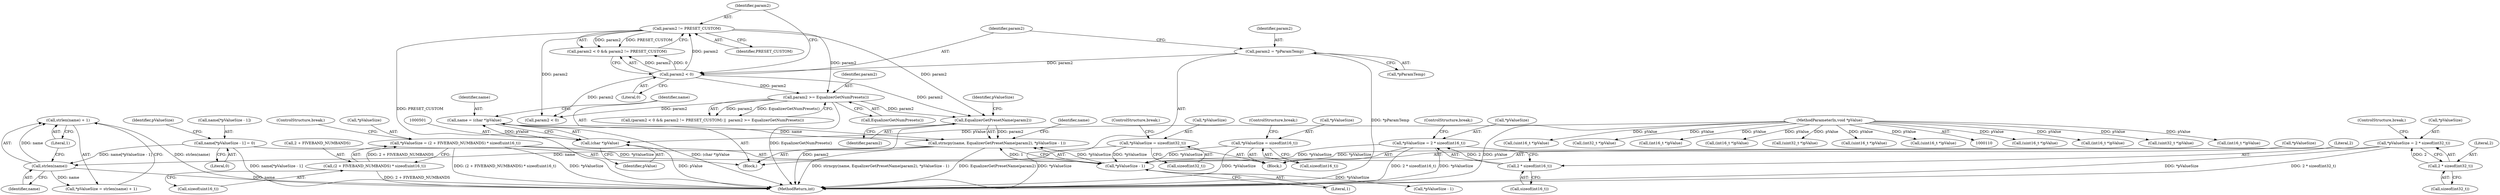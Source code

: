 digraph "0_Android_321ea5257e37c8edb26e66fe4ee78cca4cd915fe@API" {
"1000522" [label="(Call,strlen(name) + 1)"];
"1000523" [label="(Call,strlen(name))"];
"1000511" [label="(Call,name[*pValueSize - 1] = 0)"];
"1000503" [label="(Call,strncpy(name, EqualizerGetPresetName(param2), *pValueSize - 1))"];
"1000498" [label="(Call,name = (char *)pValue)"];
"1000500" [label="(Call,(char *)pValue)"];
"1000114" [label="(MethodParameterIn,void *pValue)"];
"1000505" [label="(Call,EqualizerGetPresetName(param2))"];
"1000475" [label="(Call,param2 != PRESET_CUSTOM)"];
"1000472" [label="(Call,param2 < 0)"];
"1000465" [label="(Call,param2 = *pParamTemp)"];
"1000478" [label="(Call,param2 >= EqualizerGetNumPresets())"];
"1000507" [label="(Call,*pValueSize - 1)"];
"1000258" [label="(Call,*pValueSize = (2 + FIVEBAND_NUMBANDS) * sizeof(uint16_t))"];
"1000261" [label="(Call,(2 + FIVEBAND_NUMBANDS) * sizeof(uint16_t))"];
"1000208" [label="(Call,*pValueSize = 2 * sizeof(int32_t))"];
"1000211" [label="(Call,2 * sizeof(int32_t))"];
"1000183" [label="(Call,*pValueSize = 2 * sizeof(int16_t))"];
"1000186" [label="(Call,2 * sizeof(int16_t))"];
"1000231" [label="(Call,*pValueSize = sizeof(int32_t))"];
"1000160" [label="(Call,*pValueSize = sizeof(int16_t))"];
"1000509" [label="(Identifier,pValueSize)"];
"1000487" [label="(Call,param2 < 0)"];
"1000480" [label="(Call,EqualizerGetNumPresets())"];
"1000472" [label="(Call,param2 < 0)"];
"1000523" [label="(Call,strlen(name))"];
"1000467" [label="(Call,*pParamTemp)"];
"1000161" [label="(Call,*pValueSize)"];
"1000522" [label="(Call,strlen(name) + 1)"];
"1000261" [label="(Call,(2 + FIVEBAND_NUMBANDS) * sizeof(uint16_t))"];
"1000259" [label="(Call,*pValueSize)"];
"1000209" [label="(Call,*pValueSize)"];
"1000499" [label="(Identifier,name)"];
"1000258" [label="(Call,*pValueSize = (2 + FIVEBAND_NUMBANDS) * sizeof(uint16_t))"];
"1000231" [label="(Call,*pValueSize = sizeof(int32_t))"];
"1000434" [label="(Call,(uint16_t *)pValue)"];
"1000234" [label="(Call,sizeof(int32_t))"];
"1000471" [label="(Call,param2 < 0 && param2 != PRESET_CUSTOM)"];
"1000507" [label="(Call,*pValueSize - 1)"];
"1000512" [label="(Call,name[*pValueSize - 1])"];
"1000213" [label="(Call,sizeof(int32_t))"];
"1000186" [label="(Call,2 * sizeof(int16_t))"];
"1000337" [label="(Call,(int16_t *)pValue)"];
"1000422" [label="(Call,(uint32_t *)pValue)"];
"1000211" [label="(Call,2 * sizeof(int32_t))"];
"1000532" [label="(Call,(int16_t *)pValue)"];
"1000500" [label="(Call,(char *)pValue)"];
"1000188" [label="(Call,sizeof(int16_t))"];
"1000466" [label="(Identifier,param2)"];
"1000505" [label="(Call,EqualizerGetPresetName(param2))"];
"1000281" [label="(Call,(uint16_t *)pValue)"];
"1000165" [label="(ControlStructure,break;)"];
"1000498" [label="(Call,name = (char *)pValue)"];
"1000232" [label="(Call,*pValueSize)"];
"1000470" [label="(Call,(param2 < 0 && param2 != PRESET_CUSTOM) ||  param2 >= EqualizerGetNumPresets())"];
"1000506" [label="(Identifier,param2)"];
"1000521" [label="(Identifier,pValueSize)"];
"1000378" [label="(Call,(int32_t *)pValue)"];
"1000465" [label="(Call,param2 = *pParamTemp)"];
"1000267" [label="(ControlStructure,break;)"];
"1000291" [label="(Call,(int16_t *)pValue)"];
"1000477" [label="(Identifier,PRESET_CUSTOM)"];
"1000183" [label="(Call,*pValueSize = 2 * sizeof(int16_t))"];
"1000475" [label="(Call,param2 != PRESET_CUSTOM)"];
"1000212" [label="(Literal,2)"];
"1000184" [label="(Call,*pValueSize)"];
"1000299" [label="(Call,(int16_t *)pValue)"];
"1000525" [label="(Literal,1)"];
"1000513" [label="(Identifier,name)"];
"1000479" [label="(Identifier,param2)"];
"1000519" [label="(Call,*pValueSize = strlen(name) + 1)"];
"1000418" [label="(Call,(uint32_t *)pValue)"];
"1000457" [label="(Call,(uint16_t *)pValue)"];
"1000236" [label="(ControlStructure,break;)"];
"1000446" [label="(Call,(uint16_t *)pValue)"];
"1000140" [label="(Block,)"];
"1000510" [label="(Literal,1)"];
"1000503" [label="(Call,strncpy(name, EqualizerGetPresetName(param2), *pValueSize - 1))"];
"1000478" [label="(Call,param2 >= EqualizerGetNumPresets())"];
"1000514" [label="(Call,*pValueSize - 1)"];
"1000262" [label="(Call,2 + FIVEBAND_NUMBANDS)"];
"1000277" [label="(Block,)"];
"1000215" [label="(ControlStructure,break;)"];
"1000187" [label="(Literal,2)"];
"1000163" [label="(Call,sizeof(int16_t))"];
"1000114" [label="(MethodParameterIn,void *pValue)"];
"1000208" [label="(Call,*pValueSize = 2 * sizeof(int32_t))"];
"1000586" [label="(MethodReturn,int)"];
"1000508" [label="(Call,*pValueSize)"];
"1000473" [label="(Identifier,param2)"];
"1000160" [label="(Call,*pValueSize = sizeof(int16_t))"];
"1000190" [label="(ControlStructure,break;)"];
"1000502" [label="(Identifier,pValue)"];
"1000265" [label="(Call,sizeof(uint16_t))"];
"1000511" [label="(Call,name[*pValueSize - 1] = 0)"];
"1000518" [label="(Literal,0)"];
"1000524" [label="(Identifier,name)"];
"1000476" [label="(Identifier,param2)"];
"1000474" [label="(Literal,0)"];
"1000504" [label="(Identifier,name)"];
"1000522" -> "1000519"  [label="AST: "];
"1000522" -> "1000525"  [label="CFG: "];
"1000523" -> "1000522"  [label="AST: "];
"1000525" -> "1000522"  [label="AST: "];
"1000519" -> "1000522"  [label="CFG: "];
"1000522" -> "1000586"  [label="DDG: strlen(name)"];
"1000523" -> "1000522"  [label="DDG: name"];
"1000523" -> "1000524"  [label="CFG: "];
"1000524" -> "1000523"  [label="AST: "];
"1000525" -> "1000523"  [label="CFG: "];
"1000523" -> "1000586"  [label="DDG: name"];
"1000523" -> "1000519"  [label="DDG: name"];
"1000511" -> "1000523"  [label="DDG: name[*pValueSize - 1]"];
"1000503" -> "1000523"  [label="DDG: name"];
"1000511" -> "1000277"  [label="AST: "];
"1000511" -> "1000518"  [label="CFG: "];
"1000512" -> "1000511"  [label="AST: "];
"1000518" -> "1000511"  [label="AST: "];
"1000521" -> "1000511"  [label="CFG: "];
"1000511" -> "1000586"  [label="DDG: name[*pValueSize - 1]"];
"1000503" -> "1000277"  [label="AST: "];
"1000503" -> "1000507"  [label="CFG: "];
"1000504" -> "1000503"  [label="AST: "];
"1000505" -> "1000503"  [label="AST: "];
"1000507" -> "1000503"  [label="AST: "];
"1000513" -> "1000503"  [label="CFG: "];
"1000503" -> "1000586"  [label="DDG: strncpy(name, EqualizerGetPresetName(param2), *pValueSize - 1)"];
"1000503" -> "1000586"  [label="DDG: EqualizerGetPresetName(param2)"];
"1000498" -> "1000503"  [label="DDG: name"];
"1000505" -> "1000503"  [label="DDG: param2"];
"1000507" -> "1000503"  [label="DDG: *pValueSize"];
"1000507" -> "1000503"  [label="DDG: 1"];
"1000498" -> "1000277"  [label="AST: "];
"1000498" -> "1000500"  [label="CFG: "];
"1000499" -> "1000498"  [label="AST: "];
"1000500" -> "1000498"  [label="AST: "];
"1000504" -> "1000498"  [label="CFG: "];
"1000498" -> "1000586"  [label="DDG: (char *)pValue"];
"1000500" -> "1000498"  [label="DDG: pValue"];
"1000500" -> "1000502"  [label="CFG: "];
"1000501" -> "1000500"  [label="AST: "];
"1000502" -> "1000500"  [label="AST: "];
"1000500" -> "1000586"  [label="DDG: pValue"];
"1000114" -> "1000500"  [label="DDG: pValue"];
"1000114" -> "1000110"  [label="AST: "];
"1000114" -> "1000586"  [label="DDG: pValue"];
"1000114" -> "1000281"  [label="DDG: pValue"];
"1000114" -> "1000291"  [label="DDG: pValue"];
"1000114" -> "1000299"  [label="DDG: pValue"];
"1000114" -> "1000337"  [label="DDG: pValue"];
"1000114" -> "1000378"  [label="DDG: pValue"];
"1000114" -> "1000418"  [label="DDG: pValue"];
"1000114" -> "1000422"  [label="DDG: pValue"];
"1000114" -> "1000434"  [label="DDG: pValue"];
"1000114" -> "1000446"  [label="DDG: pValue"];
"1000114" -> "1000457"  [label="DDG: pValue"];
"1000114" -> "1000532"  [label="DDG: pValue"];
"1000505" -> "1000506"  [label="CFG: "];
"1000506" -> "1000505"  [label="AST: "];
"1000509" -> "1000505"  [label="CFG: "];
"1000505" -> "1000586"  [label="DDG: param2"];
"1000475" -> "1000505"  [label="DDG: param2"];
"1000478" -> "1000505"  [label="DDG: param2"];
"1000472" -> "1000505"  [label="DDG: param2"];
"1000475" -> "1000471"  [label="AST: "];
"1000475" -> "1000477"  [label="CFG: "];
"1000476" -> "1000475"  [label="AST: "];
"1000477" -> "1000475"  [label="AST: "];
"1000471" -> "1000475"  [label="CFG: "];
"1000475" -> "1000586"  [label="DDG: PRESET_CUSTOM"];
"1000475" -> "1000471"  [label="DDG: param2"];
"1000475" -> "1000471"  [label="DDG: PRESET_CUSTOM"];
"1000472" -> "1000475"  [label="DDG: param2"];
"1000475" -> "1000478"  [label="DDG: param2"];
"1000475" -> "1000487"  [label="DDG: param2"];
"1000472" -> "1000471"  [label="AST: "];
"1000472" -> "1000474"  [label="CFG: "];
"1000473" -> "1000472"  [label="AST: "];
"1000474" -> "1000472"  [label="AST: "];
"1000476" -> "1000472"  [label="CFG: "];
"1000471" -> "1000472"  [label="CFG: "];
"1000472" -> "1000471"  [label="DDG: param2"];
"1000472" -> "1000471"  [label="DDG: 0"];
"1000465" -> "1000472"  [label="DDG: param2"];
"1000472" -> "1000478"  [label="DDG: param2"];
"1000472" -> "1000487"  [label="DDG: param2"];
"1000465" -> "1000277"  [label="AST: "];
"1000465" -> "1000467"  [label="CFG: "];
"1000466" -> "1000465"  [label="AST: "];
"1000467" -> "1000465"  [label="AST: "];
"1000473" -> "1000465"  [label="CFG: "];
"1000465" -> "1000586"  [label="DDG: *pParamTemp"];
"1000478" -> "1000470"  [label="AST: "];
"1000478" -> "1000480"  [label="CFG: "];
"1000479" -> "1000478"  [label="AST: "];
"1000480" -> "1000478"  [label="AST: "];
"1000470" -> "1000478"  [label="CFG: "];
"1000478" -> "1000586"  [label="DDG: EqualizerGetNumPresets()"];
"1000478" -> "1000470"  [label="DDG: param2"];
"1000478" -> "1000470"  [label="DDG: EqualizerGetNumPresets()"];
"1000478" -> "1000487"  [label="DDG: param2"];
"1000507" -> "1000510"  [label="CFG: "];
"1000508" -> "1000507"  [label="AST: "];
"1000510" -> "1000507"  [label="AST: "];
"1000258" -> "1000507"  [label="DDG: *pValueSize"];
"1000208" -> "1000507"  [label="DDG: *pValueSize"];
"1000183" -> "1000507"  [label="DDG: *pValueSize"];
"1000231" -> "1000507"  [label="DDG: *pValueSize"];
"1000160" -> "1000507"  [label="DDG: *pValueSize"];
"1000507" -> "1000514"  [label="DDG: *pValueSize"];
"1000258" -> "1000140"  [label="AST: "];
"1000258" -> "1000261"  [label="CFG: "];
"1000259" -> "1000258"  [label="AST: "];
"1000261" -> "1000258"  [label="AST: "];
"1000267" -> "1000258"  [label="CFG: "];
"1000258" -> "1000586"  [label="DDG: *pValueSize"];
"1000258" -> "1000586"  [label="DDG: (2 + FIVEBAND_NUMBANDS) * sizeof(uint16_t)"];
"1000261" -> "1000258"  [label="DDG: 2 + FIVEBAND_NUMBANDS"];
"1000261" -> "1000265"  [label="CFG: "];
"1000262" -> "1000261"  [label="AST: "];
"1000265" -> "1000261"  [label="AST: "];
"1000261" -> "1000586"  [label="DDG: 2 + FIVEBAND_NUMBANDS"];
"1000208" -> "1000140"  [label="AST: "];
"1000208" -> "1000211"  [label="CFG: "];
"1000209" -> "1000208"  [label="AST: "];
"1000211" -> "1000208"  [label="AST: "];
"1000215" -> "1000208"  [label="CFG: "];
"1000208" -> "1000586"  [label="DDG: *pValueSize"];
"1000208" -> "1000586"  [label="DDG: 2 * sizeof(int32_t)"];
"1000211" -> "1000208"  [label="DDG: 2"];
"1000211" -> "1000213"  [label="CFG: "];
"1000212" -> "1000211"  [label="AST: "];
"1000213" -> "1000211"  [label="AST: "];
"1000183" -> "1000140"  [label="AST: "];
"1000183" -> "1000186"  [label="CFG: "];
"1000184" -> "1000183"  [label="AST: "];
"1000186" -> "1000183"  [label="AST: "];
"1000190" -> "1000183"  [label="CFG: "];
"1000183" -> "1000586"  [label="DDG: 2 * sizeof(int16_t)"];
"1000183" -> "1000586"  [label="DDG: *pValueSize"];
"1000186" -> "1000183"  [label="DDG: 2"];
"1000186" -> "1000188"  [label="CFG: "];
"1000187" -> "1000186"  [label="AST: "];
"1000188" -> "1000186"  [label="AST: "];
"1000231" -> "1000140"  [label="AST: "];
"1000231" -> "1000234"  [label="CFG: "];
"1000232" -> "1000231"  [label="AST: "];
"1000234" -> "1000231"  [label="AST: "];
"1000236" -> "1000231"  [label="CFG: "];
"1000231" -> "1000586"  [label="DDG: *pValueSize"];
"1000160" -> "1000140"  [label="AST: "];
"1000160" -> "1000163"  [label="CFG: "];
"1000161" -> "1000160"  [label="AST: "];
"1000163" -> "1000160"  [label="AST: "];
"1000165" -> "1000160"  [label="CFG: "];
"1000160" -> "1000586"  [label="DDG: *pValueSize"];
}
